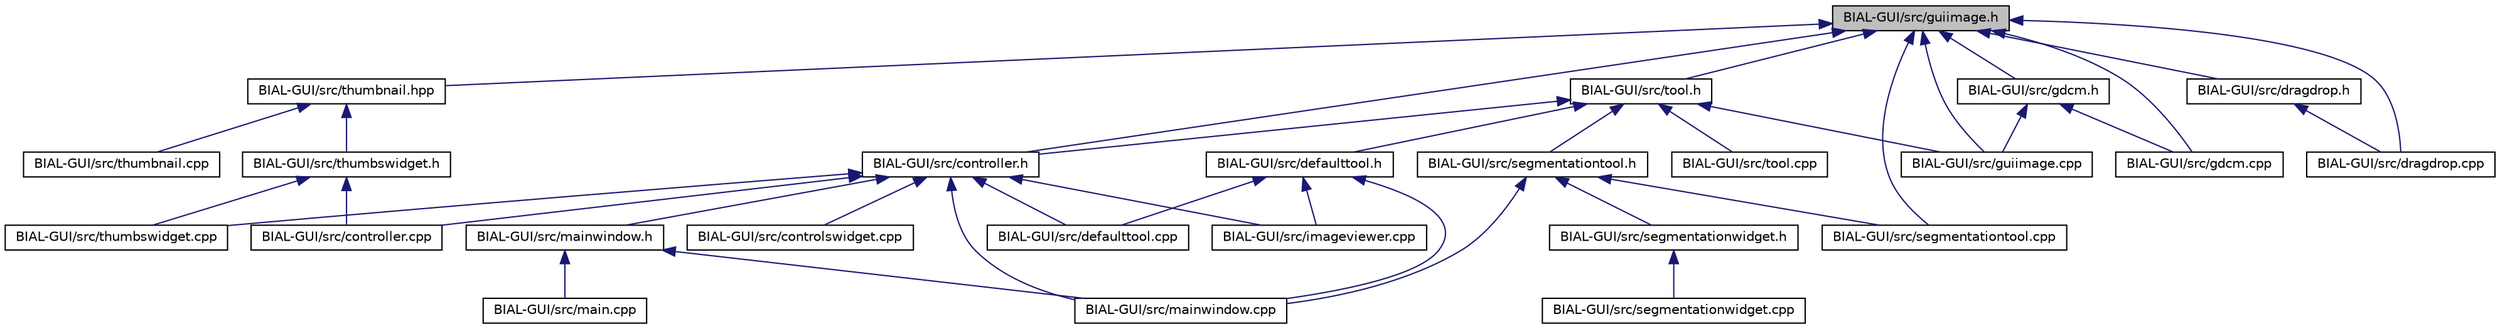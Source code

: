 digraph "BIAL-GUI/src/guiimage.h"
{
  edge [fontname="Helvetica",fontsize="10",labelfontname="Helvetica",labelfontsize="10"];
  node [fontname="Helvetica",fontsize="10",shape=record];
  Node1 [label="BIAL-GUI/src/guiimage.h",height=0.2,width=0.4,color="black", fillcolor="grey75", style="filled", fontcolor="black"];
  Node1 -> Node2 [dir="back",color="midnightblue",fontsize="10",style="solid",fontname="Helvetica"];
  Node2 [label="BIAL-GUI/src/controller.h",height=0.2,width=0.4,color="black", fillcolor="white", style="filled",URL="$controller_8h.html"];
  Node2 -> Node3 [dir="back",color="midnightblue",fontsize="10",style="solid",fontname="Helvetica"];
  Node3 [label="BIAL-GUI/src/controller.cpp",height=0.2,width=0.4,color="black", fillcolor="white", style="filled",URL="$controller_8cpp.html"];
  Node2 -> Node4 [dir="back",color="midnightblue",fontsize="10",style="solid",fontname="Helvetica"];
  Node4 [label="BIAL-GUI/src/controlswidget.cpp",height=0.2,width=0.4,color="black", fillcolor="white", style="filled",URL="$controlswidget_8cpp.html"];
  Node2 -> Node5 [dir="back",color="midnightblue",fontsize="10",style="solid",fontname="Helvetica"];
  Node5 [label="BIAL-GUI/src/defaulttool.cpp",height=0.2,width=0.4,color="black", fillcolor="white", style="filled",URL="$defaulttool_8cpp.html"];
  Node2 -> Node6 [dir="back",color="midnightblue",fontsize="10",style="solid",fontname="Helvetica"];
  Node6 [label="BIAL-GUI/src/imageviewer.cpp",height=0.2,width=0.4,color="black", fillcolor="white", style="filled",URL="$imageviewer_8cpp.html"];
  Node2 -> Node7 [dir="back",color="midnightblue",fontsize="10",style="solid",fontname="Helvetica"];
  Node7 [label="BIAL-GUI/src/mainwindow.h",height=0.2,width=0.4,color="black", fillcolor="white", style="filled",URL="$mainwindow_8h.html"];
  Node7 -> Node8 [dir="back",color="midnightblue",fontsize="10",style="solid",fontname="Helvetica"];
  Node8 [label="BIAL-GUI/src/main.cpp",height=0.2,width=0.4,color="black", fillcolor="white", style="filled",URL="$main_8cpp.html"];
  Node7 -> Node9 [dir="back",color="midnightblue",fontsize="10",style="solid",fontname="Helvetica"];
  Node9 [label="BIAL-GUI/src/mainwindow.cpp",height=0.2,width=0.4,color="black", fillcolor="white", style="filled",URL="$mainwindow_8cpp.html"];
  Node2 -> Node9 [dir="back",color="midnightblue",fontsize="10",style="solid",fontname="Helvetica"];
  Node2 -> Node10 [dir="back",color="midnightblue",fontsize="10",style="solid",fontname="Helvetica"];
  Node10 [label="BIAL-GUI/src/thumbswidget.cpp",height=0.2,width=0.4,color="black", fillcolor="white", style="filled",URL="$thumbswidget_8cpp.html"];
  Node1 -> Node11 [dir="back",color="midnightblue",fontsize="10",style="solid",fontname="Helvetica"];
  Node11 [label="BIAL-GUI/src/tool.h",height=0.2,width=0.4,color="black", fillcolor="white", style="filled",URL="$tool_8h.html"];
  Node11 -> Node2 [dir="back",color="midnightblue",fontsize="10",style="solid",fontname="Helvetica"];
  Node11 -> Node12 [dir="back",color="midnightblue",fontsize="10",style="solid",fontname="Helvetica"];
  Node12 [label="BIAL-GUI/src/defaulttool.h",height=0.2,width=0.4,color="black", fillcolor="white", style="filled",URL="$defaulttool_8h.html"];
  Node12 -> Node5 [dir="back",color="midnightblue",fontsize="10",style="solid",fontname="Helvetica"];
  Node12 -> Node6 [dir="back",color="midnightblue",fontsize="10",style="solid",fontname="Helvetica"];
  Node12 -> Node9 [dir="back",color="midnightblue",fontsize="10",style="solid",fontname="Helvetica"];
  Node11 -> Node13 [dir="back",color="midnightblue",fontsize="10",style="solid",fontname="Helvetica"];
  Node13 [label="BIAL-GUI/src/guiimage.cpp",height=0.2,width=0.4,color="black", fillcolor="white", style="filled",URL="$guiimage_8cpp.html"];
  Node11 -> Node14 [dir="back",color="midnightblue",fontsize="10",style="solid",fontname="Helvetica"];
  Node14 [label="BIAL-GUI/src/segmentationtool.h",height=0.2,width=0.4,color="black", fillcolor="white", style="filled",URL="$segmentationtool_8h.html"];
  Node14 -> Node9 [dir="back",color="midnightblue",fontsize="10",style="solid",fontname="Helvetica"];
  Node14 -> Node15 [dir="back",color="midnightblue",fontsize="10",style="solid",fontname="Helvetica"];
  Node15 [label="BIAL-GUI/src/segmentationtool.cpp",height=0.2,width=0.4,color="black", fillcolor="white", style="filled",URL="$segmentationtool_8cpp.html"];
  Node14 -> Node16 [dir="back",color="midnightblue",fontsize="10",style="solid",fontname="Helvetica"];
  Node16 [label="BIAL-GUI/src/segmentationwidget.h",height=0.2,width=0.4,color="black", fillcolor="white", style="filled",URL="$segmentationwidget_8h.html"];
  Node16 -> Node17 [dir="back",color="midnightblue",fontsize="10",style="solid",fontname="Helvetica"];
  Node17 [label="BIAL-GUI/src/segmentationwidget.cpp",height=0.2,width=0.4,color="black", fillcolor="white", style="filled",URL="$segmentationwidget_8cpp.html"];
  Node11 -> Node18 [dir="back",color="midnightblue",fontsize="10",style="solid",fontname="Helvetica"];
  Node18 [label="BIAL-GUI/src/tool.cpp",height=0.2,width=0.4,color="black", fillcolor="white", style="filled",URL="$tool_8cpp.html"];
  Node1 -> Node19 [dir="back",color="midnightblue",fontsize="10",style="solid",fontname="Helvetica"];
  Node19 [label="BIAL-GUI/src/thumbnail.hpp",height=0.2,width=0.4,color="black", fillcolor="white", style="filled",URL="$thumbnail_8hpp.html"];
  Node19 -> Node20 [dir="back",color="midnightblue",fontsize="10",style="solid",fontname="Helvetica"];
  Node20 [label="BIAL-GUI/src/thumbswidget.h",height=0.2,width=0.4,color="black", fillcolor="white", style="filled",URL="$thumbswidget_8h.html"];
  Node20 -> Node3 [dir="back",color="midnightblue",fontsize="10",style="solid",fontname="Helvetica"];
  Node20 -> Node10 [dir="back",color="midnightblue",fontsize="10",style="solid",fontname="Helvetica"];
  Node19 -> Node21 [dir="back",color="midnightblue",fontsize="10",style="solid",fontname="Helvetica"];
  Node21 [label="BIAL-GUI/src/thumbnail.cpp",height=0.2,width=0.4,color="black", fillcolor="white", style="filled",URL="$thumbnail_8cpp.html"];
  Node1 -> Node22 [dir="back",color="midnightblue",fontsize="10",style="solid",fontname="Helvetica"];
  Node22 [label="BIAL-GUI/src/dragdrop.h",height=0.2,width=0.4,color="black", fillcolor="white", style="filled",URL="$dragdrop_8h.html"];
  Node22 -> Node23 [dir="back",color="midnightblue",fontsize="10",style="solid",fontname="Helvetica"];
  Node23 [label="BIAL-GUI/src/dragdrop.cpp",height=0.2,width=0.4,color="black", fillcolor="white", style="filled",URL="$dragdrop_8cpp.html"];
  Node1 -> Node23 [dir="back",color="midnightblue",fontsize="10",style="solid",fontname="Helvetica"];
  Node1 -> Node24 [dir="back",color="midnightblue",fontsize="10",style="solid",fontname="Helvetica"];
  Node24 [label="BIAL-GUI/src/gdcm.h",height=0.2,width=0.4,color="black", fillcolor="white", style="filled",URL="$gdcm_8h.html"];
  Node24 -> Node25 [dir="back",color="midnightblue",fontsize="10",style="solid",fontname="Helvetica"];
  Node25 [label="BIAL-GUI/src/gdcm.cpp",height=0.2,width=0.4,color="black", fillcolor="white", style="filled",URL="$gdcm_8cpp.html"];
  Node24 -> Node13 [dir="back",color="midnightblue",fontsize="10",style="solid",fontname="Helvetica"];
  Node1 -> Node25 [dir="back",color="midnightblue",fontsize="10",style="solid",fontname="Helvetica"];
  Node1 -> Node13 [dir="back",color="midnightblue",fontsize="10",style="solid",fontname="Helvetica"];
  Node1 -> Node15 [dir="back",color="midnightblue",fontsize="10",style="solid",fontname="Helvetica"];
}
